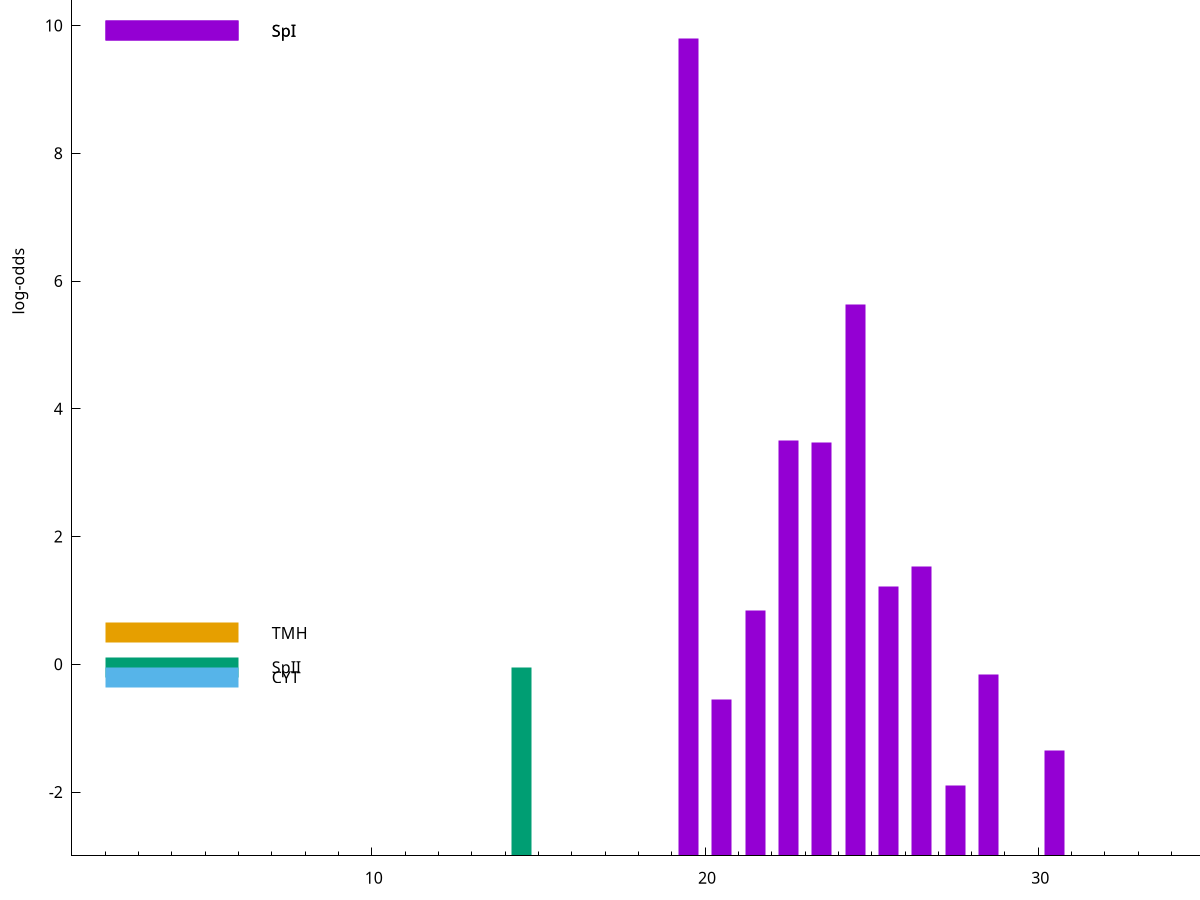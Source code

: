 set title "LipoP predictions for SRR4065641.gff"
set size 2., 1.4
set xrange [1:70] 
set mxtics 10
set yrange [-3:15]
set y2range [0:18]
set ylabel "log-odds"
set term postscript eps color solid "Helvetica" 30
set output "SRR4065641.gff.eps"
set arrow from 2,9.91821 to 6,9.91821 nohead lt 1 lw 20
set label "SpI" at 7,9.91821
set arrow from 2,0.491414 to 6,0.491414 nohead lt 4 lw 20
set label "TMH" at 7,0.491414
set arrow from 2,-0.0459583 to 6,-0.0459583 nohead lt 2 lw 20
set label "SpII" at 7,-0.0459583
set arrow from 2,-0.200913 to 6,-0.200913 nohead lt 3 lw 20
set label "CYT" at 7,-0.200913
set arrow from 2,9.91821 to 6,9.91821 nohead lt 1 lw 20
set label "SpI" at 7,9.91821
# NOTE: The scores below are the log-odds scores with the threshold
# NOTE: subtracted (a hack to make gnuplot make the histogram all
# NOTE: look nice).
plot "-" axes x1y2 title "" with impulses lt 2 lw 20, "-" axes x1y2 title "" with impulses lt 1 lw 20
14.500000 2.954042
e
19.500000 12.791000
24.500000 8.637180
22.500000 6.508560
23.500000 6.470920
26.500000 4.531170
25.500000 4.225890
21.500000 3.837539
28.500000 2.835779
20.500000 2.454752
30.500000 1.645570
27.500000 1.107150
e
exit

